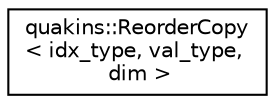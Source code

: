 digraph "Graphical Class Hierarchy"
{
 // LATEX_PDF_SIZE
  edge [fontname="Helvetica",fontsize="10",labelfontname="Helvetica",labelfontsize="10"];
  node [fontname="Helvetica",fontsize="10",shape=record];
  rankdir="LR";
  Node0 [label="quakins::ReorderCopy\l\< idx_type, val_type,\l dim \>",height=0.2,width=0.4,color="black", fillcolor="white", style="filled",URL="$classquakins_1_1ReorderCopy.html",tooltip=" "];
}
